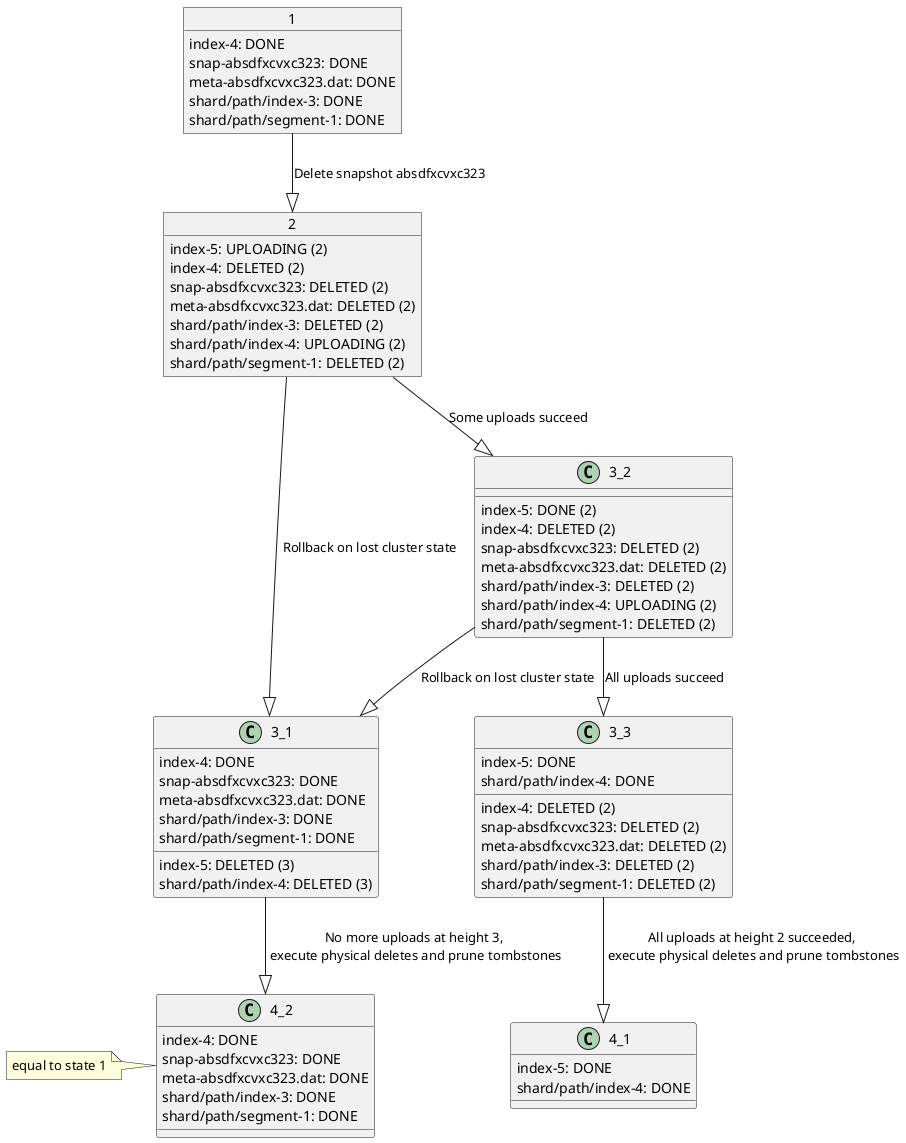 @startuml

Object 1 {
    index-4: DONE
    snap-absdfxcvxc323: DONE
    meta-absdfxcvxc323.dat: DONE
    shard/path/index-3: DONE
    shard/path/segment-1: DONE
}

Object 2 {
    index-5: UPLOADING (2)
    index-4: DELETED (2)
    snap-absdfxcvxc323: DELETED (2)
    meta-absdfxcvxc323.dat: DELETED (2)
    shard/path/index-3: DELETED (2)
    shard/path/index-4: UPLOADING (2)
    shard/path/segment-1: DELETED (2)
}

1 --|> 2: Delete snapshot absdfxcvxc323

2 -|> 3_1: Rollback on lost cluster state
2 --|> 3_2: Some uploads succeed
3_2 --|> 3_3: All uploads succeed
3_2 --|> 3_1: Rollback on lost cluster state

Object 3_1 {
    index-5: DELETED (3)
    index-4: DONE
    snap-absdfxcvxc323: DONE
    meta-absdfxcvxc323.dat: DONE
    shard/path/index-3: DONE
    shard/path/index-4: DELETED (3)
    shard/path/segment-1: DONE
}

Object 3_2 {
    index-5: DONE (2)
    index-4: DELETED (2)
    snap-absdfxcvxc323: DELETED (2)
    meta-absdfxcvxc323.dat: DELETED (2)
    shard/path/index-3: DELETED (2)
    shard/path/index-4: UPLOADING (2)
    shard/path/segment-1: DELETED (2)
}

Object 3_3 {
    index-5: DONE
    index-4: DELETED (2)
    snap-absdfxcvxc323: DELETED (2)
    meta-absdfxcvxc323.dat: DELETED (2)
    shard/path/index-3: DELETED (2)
    shard/path/index-4: DONE
    shard/path/segment-1: DELETED (2)
}

3_3 --|> 4_1: All uploads at height 2 succeeded,\n execute physical deletes and prune tombstones
3_1 --|> 4_2: No more uploads at height 3,\n execute physical deletes and prune tombstones


Object 4_1 {
    index-5: DONE
    shard/path/index-4: DONE
}

Object 4_2 {
    index-4: DONE
    snap-absdfxcvxc323: DONE
    meta-absdfxcvxc323.dat: DONE
    shard/path/index-3: DONE
    shard/path/segment-1: DONE
}
note left: equal to state 1

@enduml